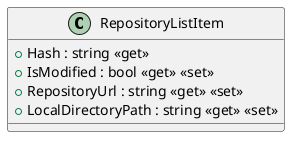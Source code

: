 @startuml
class RepositoryListItem {
    + Hash : string <<get>>
    + IsModified : bool <<get>> <<set>>
    + RepositoryUrl : string <<get>> <<set>>
    + LocalDirectoryPath : string <<get>> <<set>>
}
@enduml
